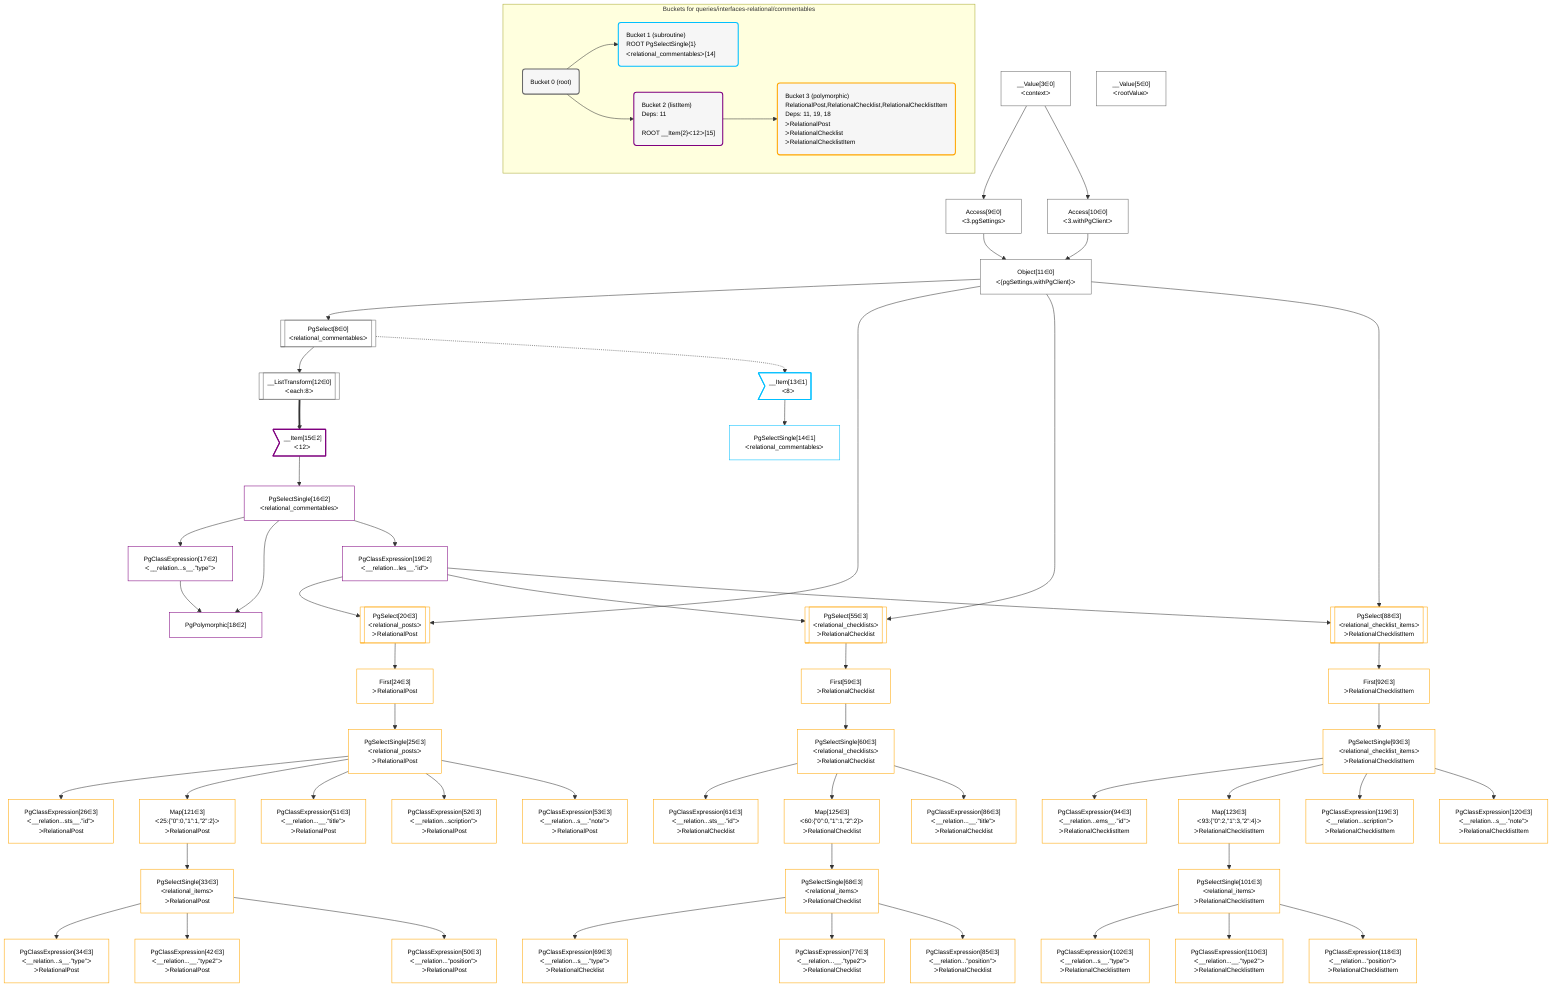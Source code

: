 %%{init: {'themeVariables': { 'fontSize': '12px'}}}%%
graph TD
    classDef path fill:#eee,stroke:#000,color:#000
    classDef plan fill:#fff,stroke-width:1px,color:#000
    classDef itemplan fill:#fff,stroke-width:2px,color:#000
    classDef sideeffectplan fill:#f00,stroke-width:2px,color:#000
    classDef bucket fill:#f6f6f6,color:#000,stroke-width:2px,text-align:left


    %% define steps
    __Value3["__Value[3∈0]<br />ᐸcontextᐳ"]:::plan
    __Value5["__Value[5∈0]<br />ᐸrootValueᐳ"]:::plan
    Access9["Access[9∈0]<br />ᐸ3.pgSettingsᐳ"]:::plan
    Access10["Access[10∈0]<br />ᐸ3.withPgClientᐳ"]:::plan
    Object11["Object[11∈0]<br />ᐸ{pgSettings,withPgClient}ᐳ"]:::plan
    PgSelect8[["PgSelect[8∈0]<br />ᐸrelational_commentablesᐳ"]]:::plan
    __ListTransform12[["__ListTransform[12∈0]<br />ᐸeach:8ᐳ"]]:::plan
    __Item13>"__Item[13∈1]<br />ᐸ8ᐳ"]:::itemplan
    PgSelectSingle14["PgSelectSingle[14∈1]<br />ᐸrelational_commentablesᐳ"]:::plan
    __Item15>"__Item[15∈2]<br />ᐸ12ᐳ"]:::itemplan
    PgSelectSingle16["PgSelectSingle[16∈2]<br />ᐸrelational_commentablesᐳ"]:::plan
    PgClassExpression17["PgClassExpression[17∈2]<br />ᐸ__relation...s__.”type”ᐳ"]:::plan
    PgPolymorphic18["PgPolymorphic[18∈2]"]:::plan
    PgClassExpression19["PgClassExpression[19∈2]<br />ᐸ__relation...les__.”id”ᐳ"]:::plan
    PgSelect20[["PgSelect[20∈3]<br />ᐸrelational_postsᐳ<br />ᐳRelationalPost"]]:::plan
    First24["First[24∈3]<br />ᐳRelationalPost"]:::plan
    PgSelectSingle25["PgSelectSingle[25∈3]<br />ᐸrelational_postsᐳ<br />ᐳRelationalPost"]:::plan
    PgClassExpression26["PgClassExpression[26∈3]<br />ᐸ__relation...sts__.”id”ᐳ<br />ᐳRelationalPost"]:::plan
    Map121["Map[121∈3]<br />ᐸ25:{”0”:0,”1”:1,”2”:2}ᐳ<br />ᐳRelationalPost"]:::plan
    PgSelectSingle33["PgSelectSingle[33∈3]<br />ᐸrelational_itemsᐳ<br />ᐳRelationalPost"]:::plan
    PgClassExpression34["PgClassExpression[34∈3]<br />ᐸ__relation...s__.”type”ᐳ<br />ᐳRelationalPost"]:::plan
    PgClassExpression42["PgClassExpression[42∈3]<br />ᐸ__relation...__.”type2”ᐳ<br />ᐳRelationalPost"]:::plan
    PgClassExpression50["PgClassExpression[50∈3]<br />ᐸ__relation...”position”ᐳ<br />ᐳRelationalPost"]:::plan
    PgClassExpression51["PgClassExpression[51∈3]<br />ᐸ__relation...__.”title”ᐳ<br />ᐳRelationalPost"]:::plan
    PgClassExpression52["PgClassExpression[52∈3]<br />ᐸ__relation...scription”ᐳ<br />ᐳRelationalPost"]:::plan
    PgClassExpression53["PgClassExpression[53∈3]<br />ᐸ__relation...s__.”note”ᐳ<br />ᐳRelationalPost"]:::plan
    PgSelect55[["PgSelect[55∈3]<br />ᐸrelational_checklistsᐳ<br />ᐳRelationalChecklist"]]:::plan
    First59["First[59∈3]<br />ᐳRelationalChecklist"]:::plan
    PgSelectSingle60["PgSelectSingle[60∈3]<br />ᐸrelational_checklistsᐳ<br />ᐳRelationalChecklist"]:::plan
    PgClassExpression61["PgClassExpression[61∈3]<br />ᐸ__relation...sts__.”id”ᐳ<br />ᐳRelationalChecklist"]:::plan
    Map125["Map[125∈3]<br />ᐸ60:{”0”:0,”1”:1,”2”:2}ᐳ<br />ᐳRelationalChecklist"]:::plan
    PgSelectSingle68["PgSelectSingle[68∈3]<br />ᐸrelational_itemsᐳ<br />ᐳRelationalChecklist"]:::plan
    PgClassExpression69["PgClassExpression[69∈3]<br />ᐸ__relation...s__.”type”ᐳ<br />ᐳRelationalChecklist"]:::plan
    PgClassExpression77["PgClassExpression[77∈3]<br />ᐸ__relation...__.”type2”ᐳ<br />ᐳRelationalChecklist"]:::plan
    PgClassExpression85["PgClassExpression[85∈3]<br />ᐸ__relation...”position”ᐳ<br />ᐳRelationalChecklist"]:::plan
    PgClassExpression86["PgClassExpression[86∈3]<br />ᐸ__relation...__.”title”ᐳ<br />ᐳRelationalChecklist"]:::plan
    PgSelect88[["PgSelect[88∈3]<br />ᐸrelational_checklist_itemsᐳ<br />ᐳRelationalChecklistItem"]]:::plan
    First92["First[92∈3]<br />ᐳRelationalChecklistItem"]:::plan
    PgSelectSingle93["PgSelectSingle[93∈3]<br />ᐸrelational_checklist_itemsᐳ<br />ᐳRelationalChecklistItem"]:::plan
    PgClassExpression94["PgClassExpression[94∈3]<br />ᐸ__relation...ems__.”id”ᐳ<br />ᐳRelationalChecklistItem"]:::plan
    Map123["Map[123∈3]<br />ᐸ93:{”0”:2,”1”:3,”2”:4}ᐳ<br />ᐳRelationalChecklistItem"]:::plan
    PgSelectSingle101["PgSelectSingle[101∈3]<br />ᐸrelational_itemsᐳ<br />ᐳRelationalChecklistItem"]:::plan
    PgClassExpression102["PgClassExpression[102∈3]<br />ᐸ__relation...s__.”type”ᐳ<br />ᐳRelationalChecklistItem"]:::plan
    PgClassExpression110["PgClassExpression[110∈3]<br />ᐸ__relation...__.”type2”ᐳ<br />ᐳRelationalChecklistItem"]:::plan
    PgClassExpression118["PgClassExpression[118∈3]<br />ᐸ__relation...”position”ᐳ<br />ᐳRelationalChecklistItem"]:::plan
    PgClassExpression119["PgClassExpression[119∈3]<br />ᐸ__relation...scription”ᐳ<br />ᐳRelationalChecklistItem"]:::plan
    PgClassExpression120["PgClassExpression[120∈3]<br />ᐸ__relation...s__.”note”ᐳ<br />ᐳRelationalChecklistItem"]:::plan

    %% plan dependencies
    __Value3 --> Access9
    __Value3 --> Access10
    Access9 & Access10 --> Object11
    Object11 --> PgSelect8
    PgSelect8 --> __ListTransform12
    PgSelect8 -.-> __Item13
    __Item13 --> PgSelectSingle14
    __ListTransform12 ==> __Item15
    __Item15 --> PgSelectSingle16
    PgSelectSingle16 --> PgClassExpression17
    PgSelectSingle16 & PgClassExpression17 --> PgPolymorphic18
    PgSelectSingle16 --> PgClassExpression19
    Object11 & PgClassExpression19 --> PgSelect20
    PgSelect20 --> First24
    First24 --> PgSelectSingle25
    PgSelectSingle25 --> PgClassExpression26
    PgSelectSingle25 --> Map121
    Map121 --> PgSelectSingle33
    PgSelectSingle33 --> PgClassExpression34
    PgSelectSingle33 --> PgClassExpression42
    PgSelectSingle33 --> PgClassExpression50
    PgSelectSingle25 --> PgClassExpression51
    PgSelectSingle25 --> PgClassExpression52
    PgSelectSingle25 --> PgClassExpression53
    Object11 & PgClassExpression19 --> PgSelect55
    PgSelect55 --> First59
    First59 --> PgSelectSingle60
    PgSelectSingle60 --> PgClassExpression61
    PgSelectSingle60 --> Map125
    Map125 --> PgSelectSingle68
    PgSelectSingle68 --> PgClassExpression69
    PgSelectSingle68 --> PgClassExpression77
    PgSelectSingle68 --> PgClassExpression85
    PgSelectSingle60 --> PgClassExpression86
    Object11 & PgClassExpression19 --> PgSelect88
    PgSelect88 --> First92
    First92 --> PgSelectSingle93
    PgSelectSingle93 --> PgClassExpression94
    PgSelectSingle93 --> Map123
    Map123 --> PgSelectSingle101
    PgSelectSingle101 --> PgClassExpression102
    PgSelectSingle101 --> PgClassExpression110
    PgSelectSingle101 --> PgClassExpression118
    PgSelectSingle93 --> PgClassExpression119
    PgSelectSingle93 --> PgClassExpression120

    subgraph "Buckets for queries/interfaces-relational/commentables"
    Bucket0("Bucket 0 (root)"):::bucket
    classDef bucket0 stroke:#696969
    class Bucket0,__Value3,__Value5,PgSelect8,Access9,Access10,Object11,__ListTransform12 bucket0
    Bucket1("Bucket 1 (subroutine)<br />ROOT PgSelectSingle{1}ᐸrelational_commentablesᐳ[14]"):::bucket
    classDef bucket1 stroke:#00bfff
    class Bucket1,__Item13,PgSelectSingle14 bucket1
    Bucket2("Bucket 2 (listItem)<br />Deps: 11<br /><br />ROOT __Item{2}ᐸ12ᐳ[15]"):::bucket
    classDef bucket2 stroke:#7f007f
    class Bucket2,__Item15,PgSelectSingle16,PgClassExpression17,PgPolymorphic18,PgClassExpression19 bucket2
    Bucket3("Bucket 3 (polymorphic)<br />RelationalPost,RelationalChecklist,RelationalChecklistItem<br />Deps: 11, 19, 18<br />ᐳRelationalPost<br />ᐳRelationalChecklist<br />ᐳRelationalChecklistItem"):::bucket
    classDef bucket3 stroke:#ffa500
    class Bucket3,PgSelect20,First24,PgSelectSingle25,PgClassExpression26,PgSelectSingle33,PgClassExpression34,PgClassExpression42,PgClassExpression50,PgClassExpression51,PgClassExpression52,PgClassExpression53,PgSelect55,First59,PgSelectSingle60,PgClassExpression61,PgSelectSingle68,PgClassExpression69,PgClassExpression77,PgClassExpression85,PgClassExpression86,PgSelect88,First92,PgSelectSingle93,PgClassExpression94,PgSelectSingle101,PgClassExpression102,PgClassExpression110,PgClassExpression118,PgClassExpression119,PgClassExpression120,Map121,Map123,Map125 bucket3
    Bucket0 --> Bucket1 & Bucket2
    Bucket2 --> Bucket3
    end